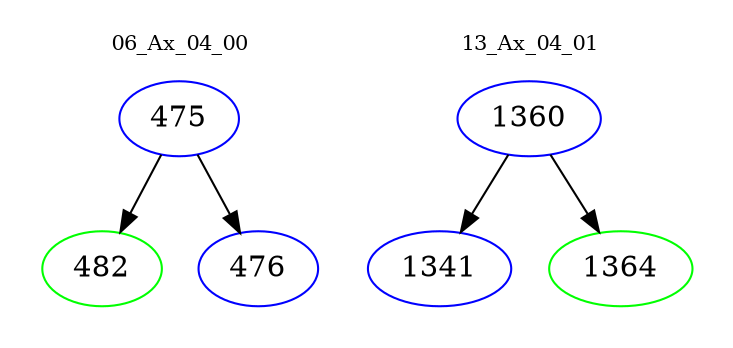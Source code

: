 digraph{
subgraph cluster_0 {
color = white
label = "06_Ax_04_00";
fontsize=10;
T0_475 [label="475", color="blue"]
T0_475 -> T0_482 [color="black"]
T0_482 [label="482", color="green"]
T0_475 -> T0_476 [color="black"]
T0_476 [label="476", color="blue"]
}
subgraph cluster_1 {
color = white
label = "13_Ax_04_01";
fontsize=10;
T1_1360 [label="1360", color="blue"]
T1_1360 -> T1_1341 [color="black"]
T1_1341 [label="1341", color="blue"]
T1_1360 -> T1_1364 [color="black"]
T1_1364 [label="1364", color="green"]
}
}
